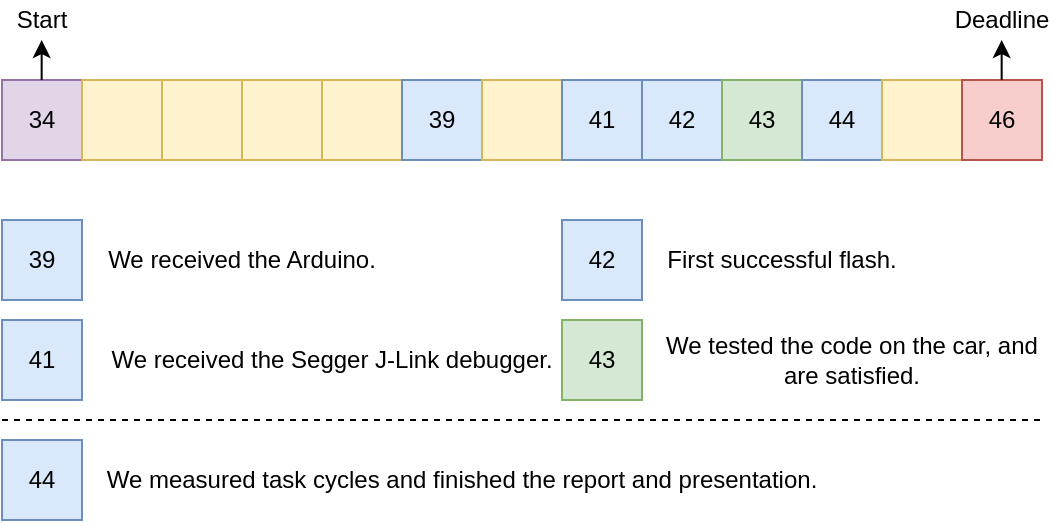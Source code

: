 <mxfile version="13.7.3" type="device"><diagram id="04L9DevcgqWTHNNJ1Bof" name="Page-1"><mxGraphModel dx="813" dy="1083" grid="1" gridSize="10" guides="1" tooltips="1" connect="1" arrows="1" fold="1" page="1" pageScale="1" pageWidth="850" pageHeight="1100" math="0" shadow="0"><root><mxCell id="0"/><mxCell id="1" parent="0"/><mxCell id="pTBqCh30NJwCbKDT1jUQ-1" value="34" style="rounded=0;whiteSpace=wrap;html=1;fillColor=#e1d5e7;strokeColor=#9673a6;" vertex="1" parent="1"><mxGeometry x="80" y="80" width="40" height="40" as="geometry"/></mxCell><mxCell id="pTBqCh30NJwCbKDT1jUQ-2" value="" style="rounded=0;whiteSpace=wrap;html=1;fillColor=#fff2cc;strokeColor=#d6b656;" vertex="1" parent="1"><mxGeometry x="120" y="80" width="40" height="40" as="geometry"/></mxCell><mxCell id="pTBqCh30NJwCbKDT1jUQ-3" value="" style="rounded=0;whiteSpace=wrap;html=1;fillColor=#fff2cc;strokeColor=#d6b656;" vertex="1" parent="1"><mxGeometry x="160" y="80" width="40" height="40" as="geometry"/></mxCell><mxCell id="pTBqCh30NJwCbKDT1jUQ-4" value="" style="rounded=0;whiteSpace=wrap;html=1;fillColor=#fff2cc;strokeColor=#d6b656;" vertex="1" parent="1"><mxGeometry x="200" y="80" width="40" height="40" as="geometry"/></mxCell><mxCell id="pTBqCh30NJwCbKDT1jUQ-5" value="" style="rounded=0;whiteSpace=wrap;html=1;fillColor=#fff2cc;strokeColor=#d6b656;" vertex="1" parent="1"><mxGeometry x="240" y="80" width="40" height="40" as="geometry"/></mxCell><mxCell id="pTBqCh30NJwCbKDT1jUQ-6" value="39" style="rounded=0;whiteSpace=wrap;html=1;fillColor=#dae8fc;strokeColor=#6c8ebf;" vertex="1" parent="1"><mxGeometry x="280" y="80" width="40" height="40" as="geometry"/></mxCell><mxCell id="pTBqCh30NJwCbKDT1jUQ-7" value="" style="rounded=0;whiteSpace=wrap;html=1;fillColor=#fff2cc;strokeColor=#d6b656;" vertex="1" parent="1"><mxGeometry x="320" y="80" width="40" height="40" as="geometry"/></mxCell><mxCell id="pTBqCh30NJwCbKDT1jUQ-8" value="41" style="rounded=0;whiteSpace=wrap;html=1;fillColor=#dae8fc;strokeColor=#6c8ebf;" vertex="1" parent="1"><mxGeometry x="360" y="80" width="40" height="40" as="geometry"/></mxCell><mxCell id="pTBqCh30NJwCbKDT1jUQ-9" value="42" style="rounded=0;whiteSpace=wrap;html=1;fillColor=#dae8fc;strokeColor=#6c8ebf;" vertex="1" parent="1"><mxGeometry x="400" y="80" width="40" height="40" as="geometry"/></mxCell><mxCell id="pTBqCh30NJwCbKDT1jUQ-10" value="43" style="rounded=0;whiteSpace=wrap;html=1;fillColor=#d5e8d4;strokeColor=#82b366;" vertex="1" parent="1"><mxGeometry x="440" y="80" width="40" height="40" as="geometry"/></mxCell><mxCell id="pTBqCh30NJwCbKDT1jUQ-11" value="44" style="rounded=0;whiteSpace=wrap;html=1;fillColor=#dae8fc;strokeColor=#6c8ebf;" vertex="1" parent="1"><mxGeometry x="480" y="80" width="40" height="40" as="geometry"/></mxCell><mxCell id="pTBqCh30NJwCbKDT1jUQ-12" value="" style="rounded=0;whiteSpace=wrap;html=1;fillColor=#fff2cc;strokeColor=#d6b656;" vertex="1" parent="1"><mxGeometry x="520" y="80" width="40" height="40" as="geometry"/></mxCell><mxCell id="pTBqCh30NJwCbKDT1jUQ-13" value="46" style="rounded=0;whiteSpace=wrap;html=1;fillColor=#f8cecc;strokeColor=#b85450;" vertex="1" parent="1"><mxGeometry x="560" y="80" width="40" height="40" as="geometry"/></mxCell><mxCell id="pTBqCh30NJwCbKDT1jUQ-15" value="We&amp;nbsp;&lt;span&gt;received&lt;/span&gt;&amp;nbsp;the Arduino." style="text;html=1;strokeColor=none;fillColor=none;align=center;verticalAlign=middle;whiteSpace=wrap;rounded=0;" vertex="1" parent="1"><mxGeometry x="130" y="160" width="140" height="20" as="geometry"/></mxCell><mxCell id="pTBqCh30NJwCbKDT1jUQ-16" value="39" style="rounded=0;whiteSpace=wrap;html=1;fillColor=#dae8fc;strokeColor=#6c8ebf;" vertex="1" parent="1"><mxGeometry x="80" y="150" width="40" height="40" as="geometry"/></mxCell><mxCell id="pTBqCh30NJwCbKDT1jUQ-17" value="41" style="rounded=0;whiteSpace=wrap;html=1;fillColor=#dae8fc;strokeColor=#6c8ebf;" vertex="1" parent="1"><mxGeometry x="80" y="200" width="40" height="40" as="geometry"/></mxCell><mxCell id="pTBqCh30NJwCbKDT1jUQ-18" value="We received the Segger J-Link debugger." style="text;html=1;strokeColor=none;fillColor=none;align=center;verticalAlign=middle;whiteSpace=wrap;rounded=0;" vertex="1" parent="1"><mxGeometry x="130" y="210" width="230" height="20" as="geometry"/></mxCell><mxCell id="pTBqCh30NJwCbKDT1jUQ-19" value="42" style="rounded=0;whiteSpace=wrap;html=1;fillColor=#dae8fc;strokeColor=#6c8ebf;" vertex="1" parent="1"><mxGeometry x="360" y="150" width="40" height="40" as="geometry"/></mxCell><mxCell id="pTBqCh30NJwCbKDT1jUQ-20" value="First successful flash." style="text;html=1;strokeColor=none;fillColor=none;align=center;verticalAlign=middle;whiteSpace=wrap;rounded=0;" vertex="1" parent="1"><mxGeometry x="410" y="160" width="120" height="20" as="geometry"/></mxCell><mxCell id="pTBqCh30NJwCbKDT1jUQ-21" value="43" style="rounded=0;whiteSpace=wrap;html=1;fillColor=#d5e8d4;strokeColor=#82b366;" vertex="1" parent="1"><mxGeometry x="360" y="200" width="40" height="40" as="geometry"/></mxCell><mxCell id="pTBqCh30NJwCbKDT1jUQ-22" value="We tested the code on the car, and are satisfied." style="text;html=1;strokeColor=none;fillColor=none;align=center;verticalAlign=middle;whiteSpace=wrap;rounded=0;" vertex="1" parent="1"><mxGeometry x="410" y="210" width="190" height="20" as="geometry"/></mxCell><mxCell id="pTBqCh30NJwCbKDT1jUQ-23" value="" style="endArrow=classic;html=1;" edge="1" parent="1"><mxGeometry width="50" height="50" relative="1" as="geometry"><mxPoint x="99.83" y="80" as="sourcePoint"/><mxPoint x="99.83" y="60" as="targetPoint"/></mxGeometry></mxCell><mxCell id="pTBqCh30NJwCbKDT1jUQ-24" value="Start" style="text;html=1;strokeColor=none;fillColor=none;align=center;verticalAlign=middle;whiteSpace=wrap;rounded=0;" vertex="1" parent="1"><mxGeometry x="80" y="40" width="40" height="20" as="geometry"/></mxCell><mxCell id="pTBqCh30NJwCbKDT1jUQ-25" value="" style="endArrow=classic;html=1;" edge="1" parent="1"><mxGeometry width="50" height="50" relative="1" as="geometry"><mxPoint x="579.83" y="80" as="sourcePoint"/><mxPoint x="579.83" y="60" as="targetPoint"/></mxGeometry></mxCell><mxCell id="pTBqCh30NJwCbKDT1jUQ-26" value="Deadline" style="text;html=1;strokeColor=none;fillColor=none;align=center;verticalAlign=middle;whiteSpace=wrap;rounded=0;" vertex="1" parent="1"><mxGeometry x="560" y="40" width="40" height="20" as="geometry"/></mxCell><mxCell id="pTBqCh30NJwCbKDT1jUQ-28" value="44" style="rounded=0;whiteSpace=wrap;html=1;fillColor=#dae8fc;strokeColor=#6c8ebf;" vertex="1" parent="1"><mxGeometry x="80" y="260" width="40" height="40" as="geometry"/></mxCell><mxCell id="pTBqCh30NJwCbKDT1jUQ-29" value="We measured task cycles and finished the report and presentation." style="text;html=1;strokeColor=none;fillColor=none;align=center;verticalAlign=middle;whiteSpace=wrap;rounded=0;" vertex="1" parent="1"><mxGeometry x="130" y="270" width="360" height="20" as="geometry"/></mxCell><mxCell id="pTBqCh30NJwCbKDT1jUQ-31" value="" style="endArrow=none;html=1;dashed=1;" edge="1" parent="1"><mxGeometry width="50" height="50" relative="1" as="geometry"><mxPoint x="80" y="250" as="sourcePoint"/><mxPoint x="600" y="250" as="targetPoint"/></mxGeometry></mxCell></root></mxGraphModel></diagram></mxfile>